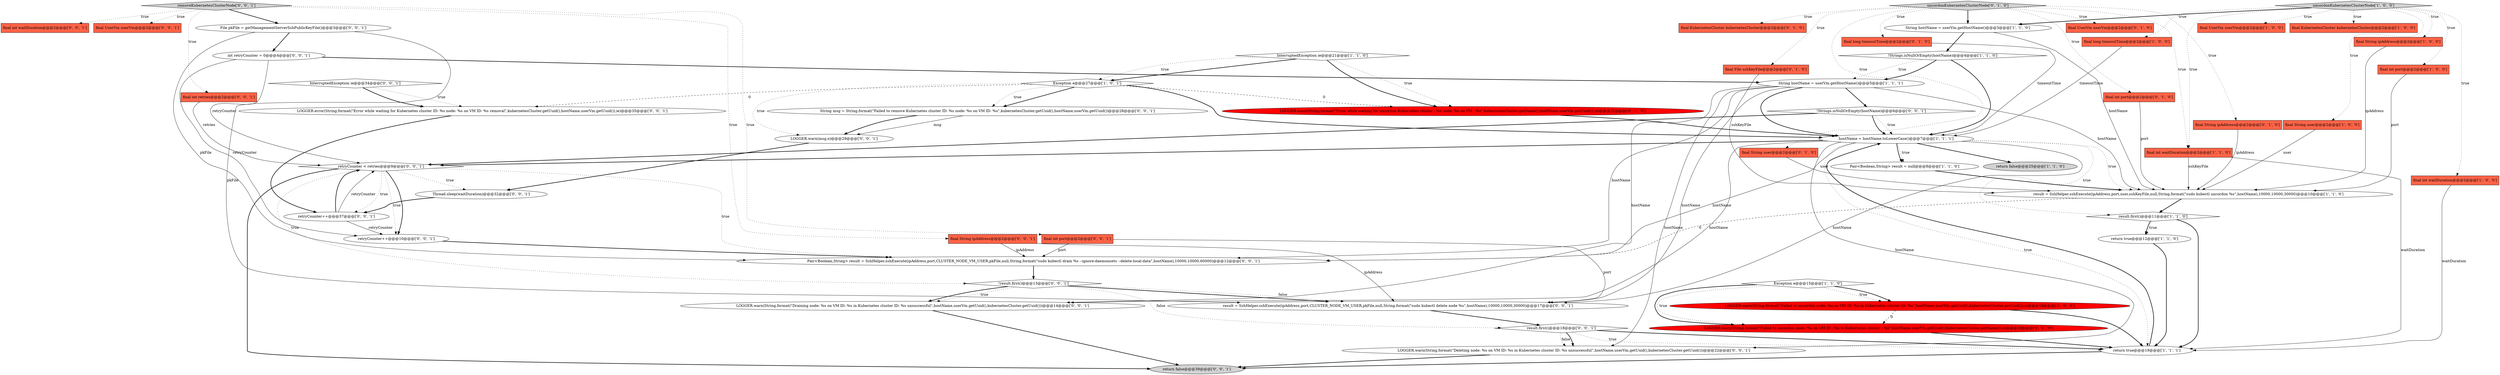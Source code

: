 digraph {
6 [style = filled, label = "final long timeoutTime@@@2@@@['1', '0', '0']", fillcolor = tomato, shape = box image = "AAA0AAABBB1BBB"];
52 [style = filled, label = "InterruptedException ie@@@34@@@['0', '0', '1']", fillcolor = white, shape = diamond image = "AAA0AAABBB3BBB"];
24 [style = filled, label = "final File sshKeyFile@@@2@@@['0', '1', '0']", fillcolor = tomato, shape = box image = "AAA0AAABBB2BBB"];
41 [style = filled, label = "LOGGER.warn(String.format(\"Deleting node: %s on VM ID: %s in Kubernetes cluster ID: %s unsuccessful\",hostName,userVm.getUuid(),kubernetesCluster.getUuid()))@@@22@@@['0', '0', '1']", fillcolor = white, shape = ellipse image = "AAA0AAABBB3BBB"];
37 [style = filled, label = "!Strings.isNullOrEmpty(hostName)@@@6@@@['0', '0', '1']", fillcolor = white, shape = diamond image = "AAA0AAABBB3BBB"];
27 [style = filled, label = "final UserVm userVm@@@2@@@['0', '1', '0']", fillcolor = tomato, shape = box image = "AAA0AAABBB2BBB"];
2 [style = filled, label = "Exception e@@@15@@@['1', '1', '0']", fillcolor = white, shape = diamond image = "AAA0AAABBB1BBB"];
32 [style = filled, label = "uncordonKubernetesClusterNode['0', '1', '0']", fillcolor = lightgray, shape = diamond image = "AAA0AAABBB2BBB"];
16 [style = filled, label = "String hostName = userVm.getHostName()@@@3@@@['1', '1', '0']", fillcolor = white, shape = ellipse image = "AAA0AAABBB1BBB"];
33 [style = filled, label = "String msg = String.format(\"Failed to remove Kubernetes cluster ID: %s node: %s on VM ID: %s\",kubernetesCluster.getUuid(),hostName,userVm.getUuid())@@@28@@@['0', '0', '1']", fillcolor = white, shape = ellipse image = "AAA0AAABBB3BBB"];
56 [style = filled, label = "final int waitDuration@@@2@@@['0', '0', '1']", fillcolor = tomato, shape = box image = "AAA0AAABBB3BBB"];
18 [style = filled, label = "result.first()@@@11@@@['1', '1', '0']", fillcolor = white, shape = diamond image = "AAA0AAABBB1BBB"];
25 [style = filled, label = "final int port@@@2@@@['0', '1', '0']", fillcolor = tomato, shape = box image = "AAA0AAABBB2BBB"];
34 [style = filled, label = "removeKubernetesClusterNode['0', '0', '1']", fillcolor = lightgray, shape = diamond image = "AAA0AAABBB3BBB"];
36 [style = filled, label = "retryCounter++@@@37@@@['0', '0', '1']", fillcolor = white, shape = ellipse image = "AAA0AAABBB3BBB"];
51 [style = filled, label = "LOGGER.error(String.format(\"Error while waiting for Kubernetes cluster ID: %s node: %s on VM ID: %s removal\",kubernetesCluster.getUuid(),hostName,userVm.getUuid()),ie)@@@35@@@['0', '0', '1']", fillcolor = white, shape = ellipse image = "AAA0AAABBB3BBB"];
55 [style = filled, label = "int retryCounter = 0@@@4@@@['0', '0', '1']", fillcolor = white, shape = ellipse image = "AAA0AAABBB3BBB"];
35 [style = filled, label = "LOGGER.warn(msg,e)@@@29@@@['0', '0', '1']", fillcolor = white, shape = ellipse image = "AAA0AAABBB3BBB"];
5 [style = filled, label = "final UserVm userVm@@@2@@@['1', '0', '0']", fillcolor = tomato, shape = box image = "AAA0AAABBB1BBB"];
53 [style = filled, label = "retryCounter < retries@@@9@@@['0', '0', '1']", fillcolor = white, shape = diamond image = "AAA0AAABBB3BBB"];
4 [style = filled, label = "Pair<Boolean,String> result = null@@@8@@@['1', '1', '0']", fillcolor = white, shape = ellipse image = "AAA0AAABBB1BBB"];
11 [style = filled, label = "final String user@@@2@@@['1', '0', '0']", fillcolor = tomato, shape = box image = "AAA0AAABBB1BBB"];
15 [style = filled, label = "InterruptedException ie@@@21@@@['1', '1', '0']", fillcolor = white, shape = diamond image = "AAA0AAABBB1BBB"];
19 [style = filled, label = "final int waitDuration@@@2@@@['1', '1', '0']", fillcolor = tomato, shape = box image = "AAA0AAABBB1BBB"];
49 [style = filled, label = "retryCounter++@@@10@@@['0', '0', '1']", fillcolor = white, shape = ellipse image = "AAA0AAABBB3BBB"];
0 [style = filled, label = "result = SshHelper.sshExecute(ipAddress,port,user,sshKeyFile,null,String.format(\"sudo kubectl uncordon %s\",hostName),10000,10000,30000)@@@10@@@['1', '1', '0']", fillcolor = white, shape = ellipse image = "AAA0AAABBB1BBB"];
38 [style = filled, label = "final int port@@@2@@@['0', '0', '1']", fillcolor = tomato, shape = box image = "AAA0AAABBB3BBB"];
40 [style = filled, label = "return false@@@39@@@['0', '0', '1']", fillcolor = lightgray, shape = ellipse image = "AAA0AAABBB3BBB"];
45 [style = filled, label = "Pair<Boolean,String> result = SshHelper.sshExecute(ipAddress,port,CLUSTER_NODE_VM_USER,pkFile,null,String.format(\"sudo kubectl drain %s --ignore-daemonsets --delete-local-data\",hostName),10000,10000,60000)@@@12@@@['0', '0', '1']", fillcolor = white, shape = ellipse image = "AAA0AAABBB3BBB"];
13 [style = filled, label = "String hostName = userVm.getHostName()@@@5@@@['1', '1', '1']", fillcolor = white, shape = ellipse image = "AAA0AAABBB1BBB"];
48 [style = filled, label = "result = SshHelper.sshExecute(ipAddress,port,CLUSTER_NODE_VM_USER,pkFile,null,String.format(\"sudo kubectl delete node %s\",hostName),10000,10000,30000)@@@17@@@['0', '0', '1']", fillcolor = white, shape = ellipse image = "AAA0AAABBB3BBB"];
46 [style = filled, label = "final int retries@@@2@@@['0', '0', '1']", fillcolor = tomato, shape = box image = "AAA0AAABBB3BBB"];
7 [style = filled, label = "final int waitDuration@@@2@@@['1', '0', '0']", fillcolor = tomato, shape = box image = "AAA0AAABBB1BBB"];
43 [style = filled, label = "LOGGER.warn(String.format(\"Draining node: %s on VM ID: %s in Kubernetes cluster ID: %s unsuccessful\",hostName,userVm.getUuid(),kubernetesCluster.getUuid()))@@@14@@@['0', '0', '1']", fillcolor = white, shape = ellipse image = "AAA0AAABBB3BBB"];
44 [style = filled, label = "final UserVm userVm@@@2@@@['0', '0', '1']", fillcolor = tomato, shape = box image = "AAA0AAABBB3BBB"];
31 [style = filled, label = "final KubernetesCluster kubernetesCluster@@@2@@@['0', '1', '0']", fillcolor = tomato, shape = box image = "AAA0AAABBB2BBB"];
42 [style = filled, label = "!result.first()@@@13@@@['0', '0', '1']", fillcolor = white, shape = diamond image = "AAA0AAABBB3BBB"];
39 [style = filled, label = "final String ipAddress@@@2@@@['0', '0', '1']", fillcolor = tomato, shape = box image = "AAA0AAABBB3BBB"];
12 [style = filled, label = "!Strings.isNullOrEmpty(hostName)@@@4@@@['1', '1', '0']", fillcolor = white, shape = diamond image = "AAA0AAABBB1BBB"];
29 [style = filled, label = "final String ipAddress@@@2@@@['0', '1', '0']", fillcolor = tomato, shape = box image = "AAA0AAABBB2BBB"];
14 [style = filled, label = "return true@@@19@@@['1', '1', '1']", fillcolor = white, shape = ellipse image = "AAA0AAABBB1BBB"];
22 [style = filled, label = "Exception e@@@27@@@['1', '0', '1']", fillcolor = white, shape = diamond image = "AAA0AAABBB1BBB"];
28 [style = filled, label = "LOGGER.warn(String.format(\"Error while waiting for uncordon Kubernetes cluster : %s node: %s on VM : %s\",kubernetesCluster.getName(),hostName,userVm.getUuid()),ie)@@@22@@@['0', '1', '0']", fillcolor = red, shape = ellipse image = "AAA1AAABBB2BBB"];
50 [style = filled, label = "result.first()@@@18@@@['0', '0', '1']", fillcolor = white, shape = diamond image = "AAA0AAABBB3BBB"];
23 [style = filled, label = "LOGGER.warn(String.format(\"Failed to uncordon node: %s on VM ID : %s in Kubernetes cluster : %s\",hostName,userVm.getUuid(),kubernetesCluster.getName()),e)@@@16@@@['0', '1', '0']", fillcolor = red, shape = ellipse image = "AAA1AAABBB2BBB"];
3 [style = filled, label = "final KubernetesCluster kubernetesCluster@@@2@@@['1', '0', '0']", fillcolor = tomato, shape = box image = "AAA0AAABBB1BBB"];
26 [style = filled, label = "final long timeoutTime@@@2@@@['0', '1', '0']", fillcolor = tomato, shape = box image = "AAA0AAABBB2BBB"];
8 [style = filled, label = "return true@@@12@@@['1', '1', '0']", fillcolor = white, shape = ellipse image = "AAA0AAABBB1BBB"];
1 [style = filled, label = "final String ipAddress@@@2@@@['1', '0', '0']", fillcolor = tomato, shape = box image = "AAA0AAABBB1BBB"];
30 [style = filled, label = "final String user@@@2@@@['0', '1', '0']", fillcolor = tomato, shape = box image = "AAA0AAABBB2BBB"];
9 [style = filled, label = "return false@@@25@@@['1', '1', '0']", fillcolor = lightgray, shape = ellipse image = "AAA0AAABBB1BBB"];
21 [style = filled, label = "LOGGER.warn(String.format(\"Failed to uncordon node: %s on VM ID: %s in Kubernetes cluster ID: %s\",hostName,userVm.getUuid(),kubernetesCluster.getUuid()),e)@@@16@@@['1', '0', '0']", fillcolor = red, shape = ellipse image = "AAA1AAABBB1BBB"];
47 [style = filled, label = "File pkFile = getManagementServerSshPublicKeyFile()@@@3@@@['0', '0', '1']", fillcolor = white, shape = ellipse image = "AAA0AAABBB3BBB"];
20 [style = filled, label = "hostName = hostName.toLowerCase()@@@7@@@['1', '1', '1']", fillcolor = white, shape = ellipse image = "AAA0AAABBB1BBB"];
54 [style = filled, label = "Thread.sleep(waitDuration)@@@32@@@['0', '0', '1']", fillcolor = white, shape = ellipse image = "AAA0AAABBB3BBB"];
17 [style = filled, label = "uncordonKubernetesClusterNode['1', '0', '0']", fillcolor = lightgray, shape = diamond image = "AAA0AAABBB1BBB"];
10 [style = filled, label = "final int port@@@2@@@['1', '0', '0']", fillcolor = tomato, shape = box image = "AAA0AAABBB1BBB"];
6->20 [style = solid, label="timeoutTime"];
20->9 [style = bold, label=""];
28->20 [style = bold, label=""];
17->6 [style = dotted, label="true"];
34->56 [style = dotted, label="true"];
17->1 [style = dotted, label="true"];
20->0 [style = dotted, label="true"];
46->53 [style = solid, label="retries"];
36->53 [style = bold, label=""];
36->53 [style = solid, label="retryCounter"];
2->23 [style = dotted, label="true"];
50->41 [style = dotted, label="false"];
55->13 [style = bold, label=""];
42->48 [style = bold, label=""];
38->48 [style = solid, label="port"];
52->51 [style = dotted, label="true"];
24->0 [style = solid, label="sshKeyFile"];
53->36 [style = dotted, label="true"];
38->45 [style = solid, label="port"];
43->40 [style = bold, label=""];
2->23 [style = bold, label=""];
37->53 [style = bold, label=""];
32->25 [style = dotted, label="true"];
13->43 [style = solid, label="hostName"];
32->30 [style = dotted, label="true"];
45->42 [style = bold, label=""];
20->18 [style = dotted, label="true"];
22->35 [style = dotted, label="true"];
17->5 [style = dotted, label="true"];
11->0 [style = solid, label="user"];
47->45 [style = solid, label="pkFile"];
17->16 [style = bold, label=""];
14->20 [style = bold, label=""];
53->49 [style = dotted, label="true"];
22->33 [style = bold, label=""];
29->0 [style = solid, label="ipAddress"];
32->24 [style = dotted, label="true"];
35->54 [style = bold, label=""];
25->0 [style = solid, label="port"];
20->43 [style = solid, label="hostName"];
34->47 [style = bold, label=""];
1->0 [style = solid, label="ipAddress"];
50->14 [style = dotted, label="true"];
48->50 [style = bold, label=""];
20->45 [style = solid, label="hostName"];
33->35 [style = solid, label="msg"];
22->33 [style = dotted, label="true"];
18->8 [style = dotted, label="true"];
2->21 [style = dotted, label="true"];
42->48 [style = dotted, label="false"];
17->3 [style = dotted, label="true"];
4->0 [style = bold, label=""];
34->38 [style = dotted, label="true"];
23->14 [style = bold, label=""];
13->37 [style = bold, label=""];
55->53 [style = solid, label="retryCounter"];
22->20 [style = bold, label=""];
22->28 [style = dashed, label="0"];
2->21 [style = bold, label=""];
42->43 [style = dotted, label="true"];
26->20 [style = solid, label="timeoutTime"];
39->45 [style = solid, label="ipAddress"];
37->20 [style = dotted, label="true"];
13->45 [style = solid, label="hostName"];
20->41 [style = solid, label="hostName"];
52->51 [style = bold, label=""];
50->41 [style = bold, label=""];
32->31 [style = dotted, label="true"];
49->45 [style = bold, label=""];
16->0 [style = solid, label="hostName"];
36->49 [style = solid, label="retryCounter"];
20->14 [style = dotted, label="true"];
13->0 [style = solid, label="hostName"];
12->20 [style = bold, label=""];
8->14 [style = bold, label=""];
53->40 [style = bold, label=""];
55->49 [style = solid, label="retryCounter"];
50->14 [style = bold, label=""];
53->45 [style = dotted, label="true"];
32->16 [style = bold, label=""];
39->48 [style = solid, label="ipAddress"];
20->48 [style = solid, label="hostName"];
19->14 [style = solid, label="waitDuration"];
15->22 [style = bold, label=""];
53->42 [style = dotted, label="true"];
34->39 [style = dotted, label="true"];
15->28 [style = dotted, label="true"];
12->13 [style = bold, label=""];
7->14 [style = solid, label="waitDuration"];
12->13 [style = dotted, label="true"];
54->36 [style = bold, label=""];
51->36 [style = bold, label=""];
15->28 [style = bold, label=""];
41->40 [style = bold, label=""];
20->4 [style = dotted, label="true"];
17->19 [style = dotted, label="true"];
0->18 [style = bold, label=""];
18->8 [style = bold, label=""];
32->29 [style = dotted, label="true"];
10->0 [style = solid, label="port"];
30->0 [style = solid, label="user"];
0->45 [style = dashed, label="0"];
21->14 [style = bold, label=""];
17->11 [style = dotted, label="true"];
47->48 [style = solid, label="pkFile"];
33->35 [style = bold, label=""];
34->44 [style = dotted, label="true"];
13->41 [style = solid, label="hostName"];
42->43 [style = bold, label=""];
13->48 [style = solid, label="hostName"];
37->20 [style = bold, label=""];
15->22 [style = dotted, label="true"];
20->53 [style = bold, label=""];
20->4 [style = bold, label=""];
19->0 [style = solid, label="sshKeyFile"];
53->49 [style = bold, label=""];
17->10 [style = dotted, label="true"];
32->27 [style = dotted, label="true"];
47->55 [style = bold, label=""];
34->46 [style = dotted, label="true"];
17->7 [style = dotted, label="true"];
32->26 [style = dotted, label="true"];
42->50 [style = dotted, label="false"];
53->54 [style = dotted, label="true"];
21->23 [style = dashed, label="0"];
16->12 [style = bold, label=""];
18->14 [style = bold, label=""];
14->40 [style = bold, label=""];
32->19 [style = dotted, label="true"];
22->51 [style = dashed, label="0"];
13->20 [style = bold, label=""];
}
